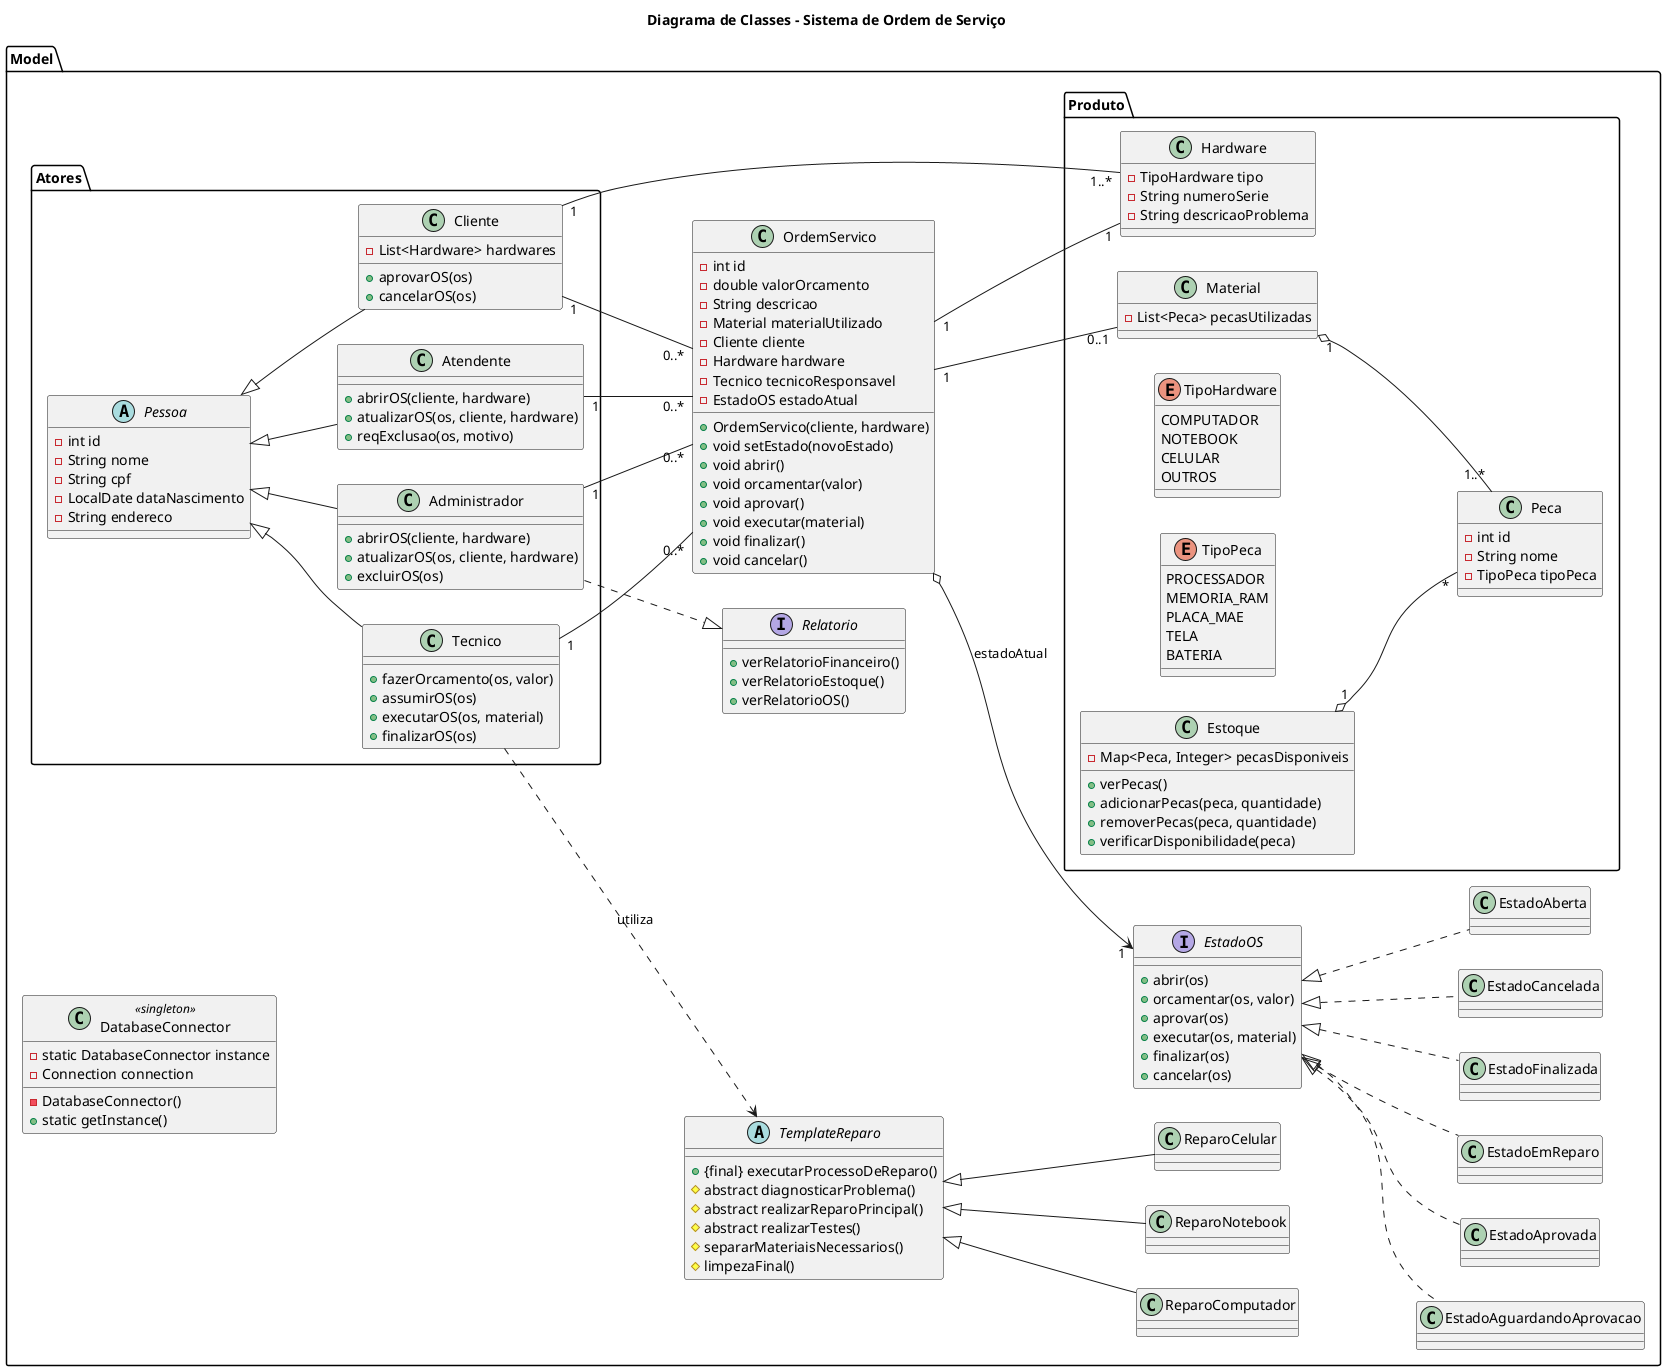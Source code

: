 @startuml
' Título do Diagrama
title Diagrama de Classes - Sistema de Ordem de Serviço

' Configurações de Aparência
left to right direction

package "Model" {
    left to right direction

    ' =============================================
    ' ===          CORE - Ordem de Serviço       ===
    ' =============================================
    class OrdemServico {
        -int id
        -double valorOrcamento
        -String descricao
        -Material materialUtilizado
        -Cliente cliente
        -Hardware hardware
        -Tecnico tecnicoResponsavel
        -EstadoOS estadoAtual

        +OrdemServico(cliente, hardware)
        +void setEstado(novoEstado)
        +void abrir()
        +void orcamentar(valor)
        +void aprovar()
        +void executar(material)
        +void finalizar()
        +void cancelar()
    }

    ' =============================================
    ' ===        PATTERN: State (Estado da OS)   ===
    ' =============================================
    interface EstadoOS {
        +abrir(os)
        +orcamentar(os, valor)
        +aprovar(os)
        +executar(os, material)
        +finalizar(os)
        +cancelar(os)
    }

    class EstadoAberta implements EstadoOS
    class EstadoAguardandoAprovacao implements EstadoOS
    class EstadoAprovada implements EstadoOS
    class EstadoEmReparo implements EstadoOS
    class EstadoFinalizada implements EstadoOS
    class EstadoCancelada implements EstadoOS

    OrdemServico o--> "1" EstadoOS : estadoAtual

    ' =============================================
    ' ===                 Atores                 ===
    ' =============================================
    package "Atores" {
        abstract class Pessoa {
            -int id
            -String nome
            -String cpf
            -LocalDate dataNascimento
            -String endereco
        }

        class Tecnico extends Pessoa {
            +fazerOrcamento(os, valor)
            +assumirOS(os)
            +executarOS(os, material)
            +finalizarOS(os)
        }

        class Administrador extends Pessoa {
            +abrirOS(cliente, hardware)
            +atualizarOS(os, cliente, hardware)
            +excluirOS(os)
        }
        
        class Atendente extends Pessoa {
            +abrirOS(cliente, hardware)
            +atualizarOS(os, cliente, hardware)
            +reqExclusao(os, motivo)
        }

        class Cliente extends Pessoa {
            -List<Hardware> hardwares
            +aprovarOS(os)
            +cancelarOS(os)
        }
    }

    ' =============================================
    ' ===      PATTERN: Template Method (Reparo) ===
    ' =============================================
    abstract class TemplateReparo {
        +{final} executarProcessoDeReparo()
        #abstract diagnosticarProblema()
        #abstract realizarReparoPrincipal()
        #abstract realizarTestes()
        #separarMateriaisNecessarios()
        #limpezaFinal()
    }

    class ReparoNotebook extends TemplateReparo
    class ReparoCelular extends TemplateReparo
    class ReparoComputador extends TemplateReparo

    Tecnico ..> TemplateReparo : utiliza

    ' =============================================
    ' ===         Produto e Estoque             ===
    ' =============================================
    package "Produto" {
        class Hardware {
            -TipoHardware tipo
            -String numeroSerie
            -String descricaoProblema
        }

        class Material {
            -List<Peca> pecasUtilizadas
        }

        class Peca {
            -int id
            -String nome
            -TipoPeca tipoPeca
        }

        enum TipoHardware {
            COMPUTADOR
            NOTEBOOK
            CELULAR
            OUTROS
        }

        enum TipoPeca {
            PROCESSADOR
            MEMORIA_RAM
            PLACA_MAE
            TELA
            BATERIA
        }

        class Estoque {
            -Map<Peca, Integer> pecasDisponiveis
            +verPecas()
            +adicionarPecas(peca, quantidade)
            +removerPecas(peca, quantidade)
            +verificarDisponibilidade(peca)
        }
    }
    
    ' =============================================
    ' ===        PATTERN: Singleton (DB)         ===
    ' =============================================
    class DatabaseConnector <<singleton>> {
        -static DatabaseConnector instance
        -Connection connection
        -DatabaseConnector()
        +static getInstance()
    }

    ' =============================================
    ' ===               Relatórios              ===
    ' =============================================
    interface Relatorio {
        +verRelatorioFinanceiro()
        +verRelatorioEstoque()
        +verRelatorioOS()
    }

    Administrador ..|> Relatorio
    
    ' =============================================
    ' ===             Relacionamentos           ===
    ' =============================================
    Cliente "1" -- "0..*" OrdemServico
    Cliente "1" -- "1..*" Hardware
    Tecnico "1" -- "0..*" OrdemServico
    Atendente "1" -- "0..*" OrdemServico
    Administrador "1" -- "0..*" OrdemServico
    
    OrdemServico "1" -- "1" Hardware
    OrdemServico "1" -- "0..1" Material
    
    Material "1" o-- "1..*" Peca
    Estoque "1" o-- "*" Peca
}
@enduml